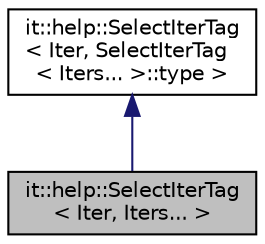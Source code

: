 digraph "it::help::SelectIterTag&lt; Iter, Iters... &gt;"
{
  edge [fontname="Helvetica",fontsize="10",labelfontname="Helvetica",labelfontsize="10"];
  node [fontname="Helvetica",fontsize="10",shape=record];
  Node1 [label="it::help::SelectIterTag\l\< Iter, Iters... \>",height=0.2,width=0.4,color="black", fillcolor="grey75", style="filled", fontcolor="black"];
  Node2 -> Node1 [dir="back",color="midnightblue",fontsize="10",style="solid",fontname="Helvetica"];
  Node2 [label="it::help::SelectIterTag\l\< Iter, SelectIterTag\l\< Iters... \>::type \>",height=0.2,width=0.4,color="black", fillcolor="white", style="filled",URL="$structit_1_1help_1_1SelectIterTag.html"];
}
